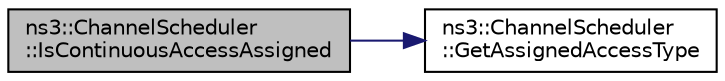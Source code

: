digraph "ns3::ChannelScheduler::IsContinuousAccessAssigned"
{
 // LATEX_PDF_SIZE
  edge [fontname="Helvetica",fontsize="10",labelfontname="Helvetica",labelfontsize="10"];
  node [fontname="Helvetica",fontsize="10",shape=record];
  rankdir="LR";
  Node1 [label="ns3::ChannelScheduler\l::IsContinuousAccessAssigned",height=0.2,width=0.4,color="black", fillcolor="grey75", style="filled", fontcolor="black",tooltip=" "];
  Node1 -> Node2 [color="midnightblue",fontsize="10",style="solid",fontname="Helvetica"];
  Node2 [label="ns3::ChannelScheduler\l::GetAssignedAccessType",height=0.2,width=0.4,color="black", fillcolor="white", style="filled",URL="$classns3_1_1_channel_scheduler.html#a422ee6bde4c904f644facb94783e7e32",tooltip=" "];
}

